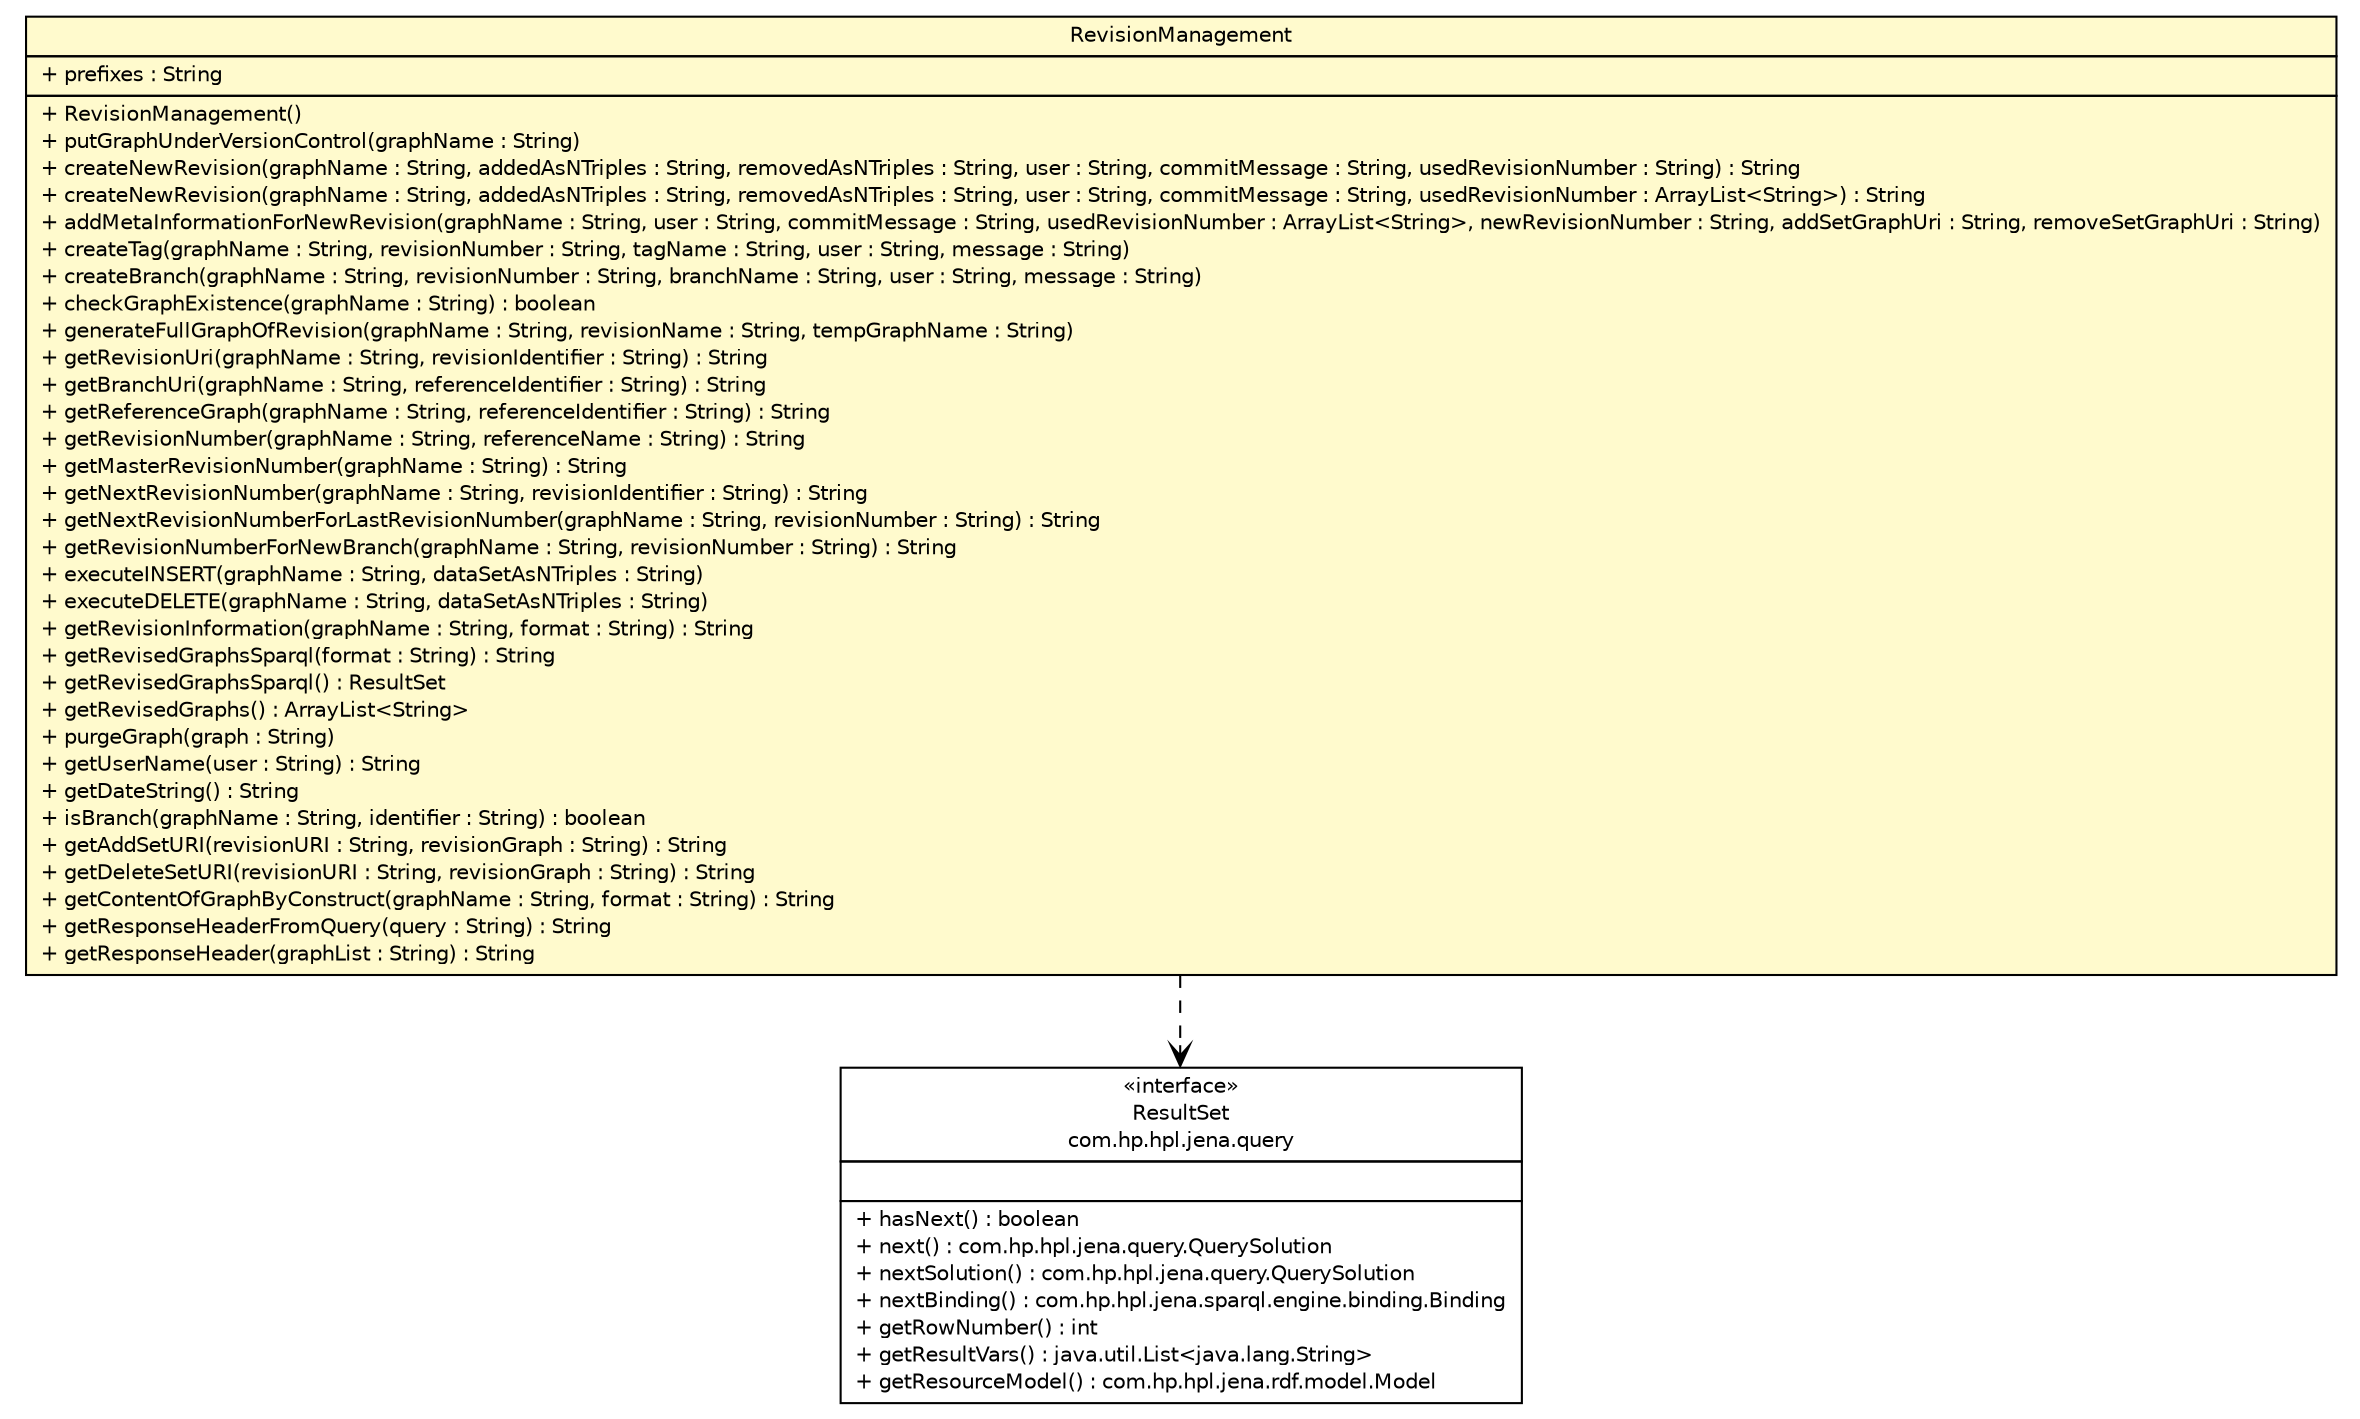 #!/usr/local/bin/dot
#
# Class diagram 
# Generated by UMLGraph version R5_6-24-gf6e263 (http://www.umlgraph.org/)
#

digraph G {
	edge [fontname="Helvetica",fontsize=10,labelfontname="Helvetica",labelfontsize=10];
	node [fontname="Helvetica",fontsize=10,shape=plaintext];
	nodesep=0.25;
	ranksep=0.5;
	// de.tud.plt.r43ples.management.RevisionManagement
	c1405 [label=<<table title="de.tud.plt.r43ples.management.RevisionManagement" border="0" cellborder="1" cellspacing="0" cellpadding="2" port="p" bgcolor="lemonChiffon" href="./RevisionManagement.html">
		<tr><td><table border="0" cellspacing="0" cellpadding="1">
<tr><td align="center" balign="center"> RevisionManagement </td></tr>
		</table></td></tr>
		<tr><td><table border="0" cellspacing="0" cellpadding="1">
<tr><td align="left" balign="left"> + prefixes : String </td></tr>
		</table></td></tr>
		<tr><td><table border="0" cellspacing="0" cellpadding="1">
<tr><td align="left" balign="left"> + RevisionManagement() </td></tr>
<tr><td align="left" balign="left"> + putGraphUnderVersionControl(graphName : String) </td></tr>
<tr><td align="left" balign="left"> + createNewRevision(graphName : String, addedAsNTriples : String, removedAsNTriples : String, user : String, commitMessage : String, usedRevisionNumber : String) : String </td></tr>
<tr><td align="left" balign="left"> + createNewRevision(graphName : String, addedAsNTriples : String, removedAsNTriples : String, user : String, commitMessage : String, usedRevisionNumber : ArrayList&lt;String&gt;) : String </td></tr>
<tr><td align="left" balign="left"> + addMetaInformationForNewRevision(graphName : String, user : String, commitMessage : String, usedRevisionNumber : ArrayList&lt;String&gt;, newRevisionNumber : String, addSetGraphUri : String, removeSetGraphUri : String) </td></tr>
<tr><td align="left" balign="left"> + createTag(graphName : String, revisionNumber : String, tagName : String, user : String, message : String) </td></tr>
<tr><td align="left" balign="left"> + createBranch(graphName : String, revisionNumber : String, branchName : String, user : String, message : String) </td></tr>
<tr><td align="left" balign="left"> + checkGraphExistence(graphName : String) : boolean </td></tr>
<tr><td align="left" balign="left"> + generateFullGraphOfRevision(graphName : String, revisionName : String, tempGraphName : String) </td></tr>
<tr><td align="left" balign="left"> + getRevisionUri(graphName : String, revisionIdentifier : String) : String </td></tr>
<tr><td align="left" balign="left"> + getBranchUri(graphName : String, referenceIdentifier : String) : String </td></tr>
<tr><td align="left" balign="left"> + getReferenceGraph(graphName : String, referenceIdentifier : String) : String </td></tr>
<tr><td align="left" balign="left"> + getRevisionNumber(graphName : String, referenceName : String) : String </td></tr>
<tr><td align="left" balign="left"> + getMasterRevisionNumber(graphName : String) : String </td></tr>
<tr><td align="left" balign="left"> + getNextRevisionNumber(graphName : String, revisionIdentifier : String) : String </td></tr>
<tr><td align="left" balign="left"> + getNextRevisionNumberForLastRevisionNumber(graphName : String, revisionNumber : String) : String </td></tr>
<tr><td align="left" balign="left"> + getRevisionNumberForNewBranch(graphName : String, revisionNumber : String) : String </td></tr>
<tr><td align="left" balign="left"> + executeINSERT(graphName : String, dataSetAsNTriples : String) </td></tr>
<tr><td align="left" balign="left"> + executeDELETE(graphName : String, dataSetAsNTriples : String) </td></tr>
<tr><td align="left" balign="left"> + getRevisionInformation(graphName : String, format : String) : String </td></tr>
<tr><td align="left" balign="left"> + getRevisedGraphsSparql(format : String) : String </td></tr>
<tr><td align="left" balign="left"> + getRevisedGraphsSparql() : ResultSet </td></tr>
<tr><td align="left" balign="left"> + getRevisedGraphs() : ArrayList&lt;String&gt; </td></tr>
<tr><td align="left" balign="left"> + purgeGraph(graph : String) </td></tr>
<tr><td align="left" balign="left"> + getUserName(user : String) : String </td></tr>
<tr><td align="left" balign="left"> + getDateString() : String </td></tr>
<tr><td align="left" balign="left"> + isBranch(graphName : String, identifier : String) : boolean </td></tr>
<tr><td align="left" balign="left"> + getAddSetURI(revisionURI : String, revisionGraph : String) : String </td></tr>
<tr><td align="left" balign="left"> + getDeleteSetURI(revisionURI : String, revisionGraph : String) : String </td></tr>
<tr><td align="left" balign="left"> + getContentOfGraphByConstruct(graphName : String, format : String) : String </td></tr>
<tr><td align="left" balign="left"> + getResponseHeaderFromQuery(query : String) : String </td></tr>
<tr><td align="left" balign="left"> + getResponseHeader(graphList : String) : String </td></tr>
		</table></td></tr>
		</table>>, URL="./RevisionManagement.html", fontname="Helvetica", fontcolor="black", fontsize=10.0];
	// de.tud.plt.r43ples.management.RevisionManagement DEPEND com.hp.hpl.jena.query.ResultSet
	c1405:p -> c1418:p [taillabel="", label="", headlabel="", fontname="Helvetica", fontcolor="black", fontsize=10.0, color="black", arrowhead=open, style=dashed];
	// com.hp.hpl.jena.query.ResultSet
	c1418 [label=<<table title="com.hp.hpl.jena.query.ResultSet" border="0" cellborder="1" cellspacing="0" cellpadding="2" port="p" href="http://java.sun.com/j2se/1.4.2/docs/api/com/hp/hpl/jena/query/ResultSet.html">
		<tr><td><table border="0" cellspacing="0" cellpadding="1">
<tr><td align="center" balign="center"> &#171;interface&#187; </td></tr>
<tr><td align="center" balign="center"> ResultSet </td></tr>
<tr><td align="center" balign="center"> com.hp.hpl.jena.query </td></tr>
		</table></td></tr>
		<tr><td><table border="0" cellspacing="0" cellpadding="1">
<tr><td align="left" balign="left">  </td></tr>
		</table></td></tr>
		<tr><td><table border="0" cellspacing="0" cellpadding="1">
<tr><td align="left" balign="left"> + hasNext() : boolean </td></tr>
<tr><td align="left" balign="left"> + next() : com.hp.hpl.jena.query.QuerySolution </td></tr>
<tr><td align="left" balign="left"> + nextSolution() : com.hp.hpl.jena.query.QuerySolution </td></tr>
<tr><td align="left" balign="left"> + nextBinding() : com.hp.hpl.jena.sparql.engine.binding.Binding </td></tr>
<tr><td align="left" balign="left"> + getRowNumber() : int </td></tr>
<tr><td align="left" balign="left"> + getResultVars() : java.util.List&lt;java.lang.String&gt; </td></tr>
<tr><td align="left" balign="left"> + getResourceModel() : com.hp.hpl.jena.rdf.model.Model </td></tr>
		</table></td></tr>
		</table>>, URL="http://java.sun.com/j2se/1.4.2/docs/api/com/hp/hpl/jena/query/ResultSet.html", fontname="Helvetica", fontcolor="black", fontsize=10.0];
}

